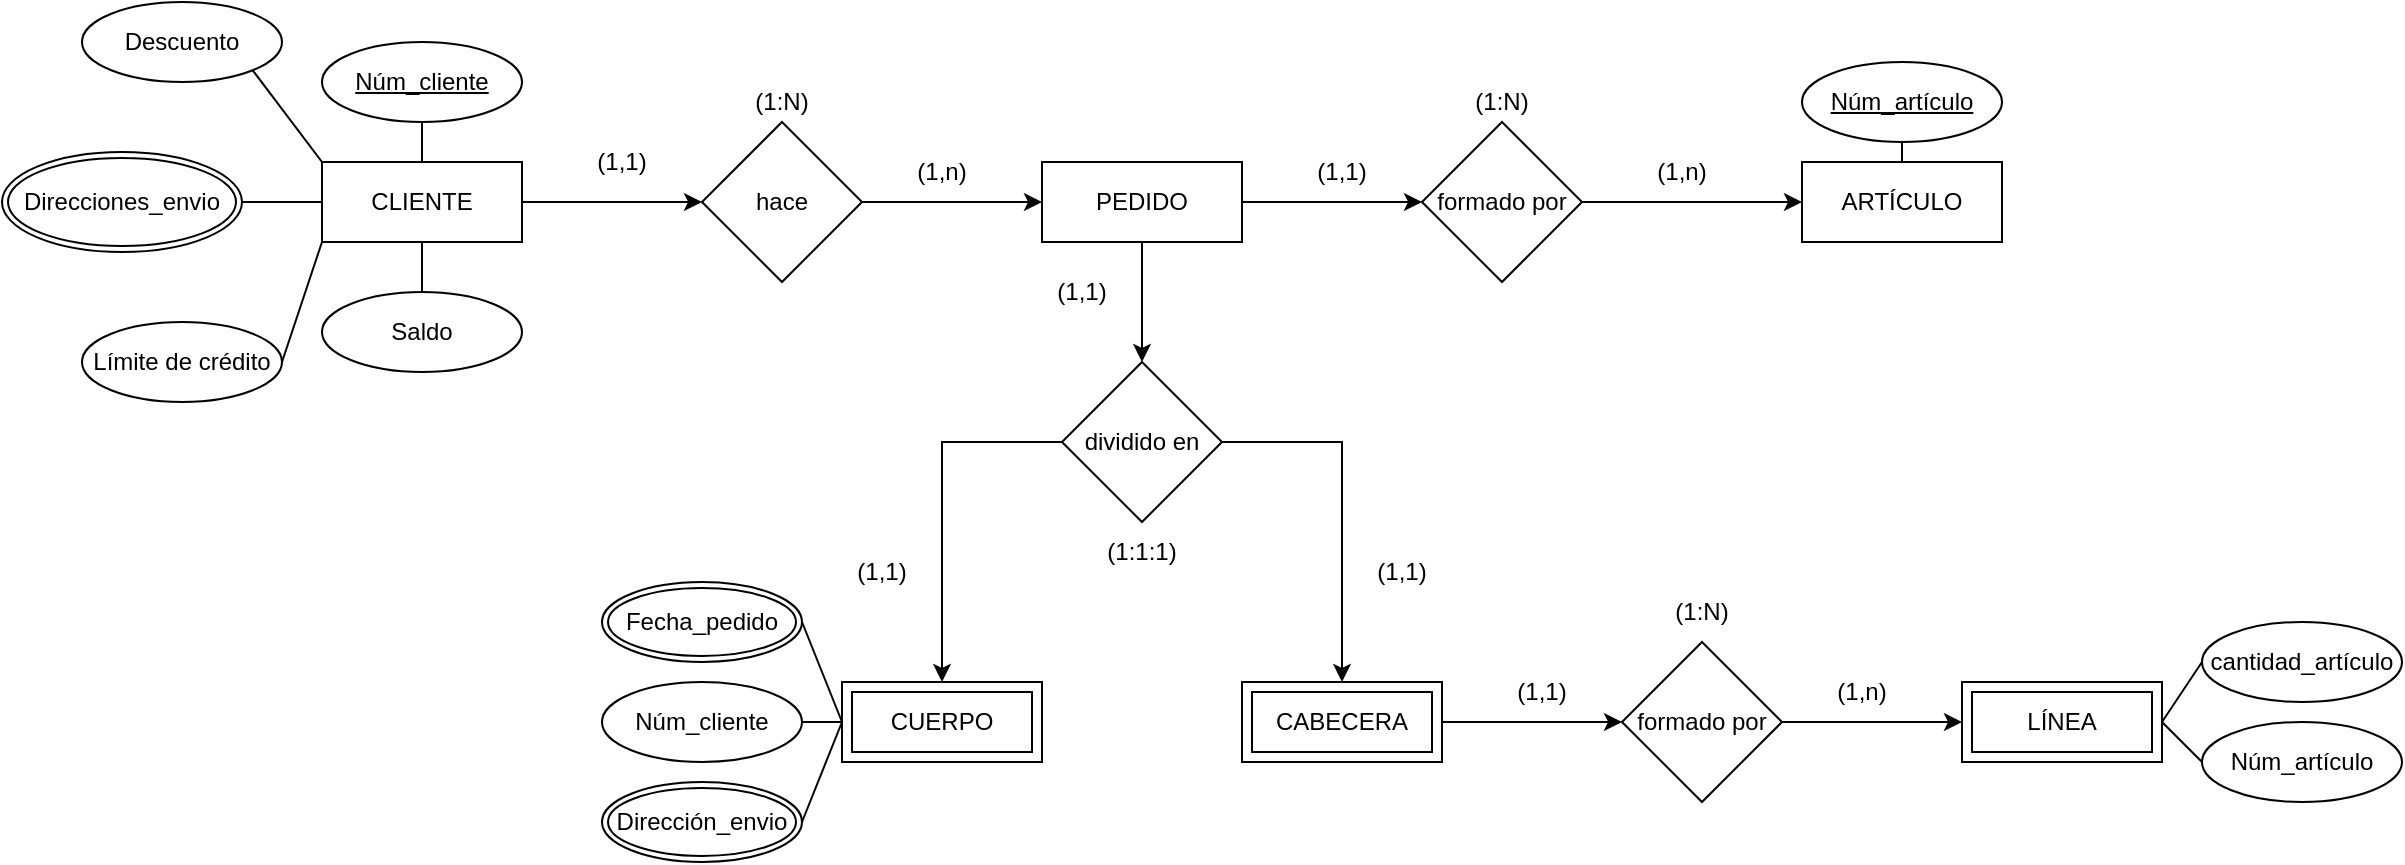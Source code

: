 <mxfile version="22.0.0" type="device">
  <diagram name="Página-1" id="xNTJy114UqSoam2ujVAx">
    <mxGraphModel dx="968" dy="2036" grid="1" gridSize="10" guides="1" tooltips="1" connect="1" arrows="1" fold="1" page="1" pageScale="1" pageWidth="827" pageHeight="1169" math="0" shadow="0">
      <root>
        <mxCell id="0" />
        <mxCell id="1" parent="0" />
        <mxCell id="fsVwedH71_2eQkZKi9tG-8" value="" style="edgeStyle=orthogonalEdgeStyle;rounded=0;orthogonalLoop=1;jettySize=auto;html=1;" parent="1" source="fsVwedH71_2eQkZKi9tG-1" target="fsVwedH71_2eQkZKi9tG-7" edge="1">
          <mxGeometry relative="1" as="geometry" />
        </mxCell>
        <mxCell id="fsVwedH71_2eQkZKi9tG-1" value="CLIENTE" style="whiteSpace=wrap;html=1;align=center;" parent="1" vertex="1">
          <mxGeometry x="220" y="60" width="100" height="40" as="geometry" />
        </mxCell>
        <mxCell id="fsVwedH71_2eQkZKi9tG-2" value="ARTÍCULO" style="whiteSpace=wrap;html=1;align=center;" parent="1" vertex="1">
          <mxGeometry x="960" y="60" width="100" height="40" as="geometry" />
        </mxCell>
        <mxCell id="fsVwedH71_2eQkZKi9tG-11" value="" style="edgeStyle=orthogonalEdgeStyle;rounded=0;orthogonalLoop=1;jettySize=auto;html=1;" parent="1" source="fsVwedH71_2eQkZKi9tG-3" target="fsVwedH71_2eQkZKi9tG-10" edge="1">
          <mxGeometry relative="1" as="geometry" />
        </mxCell>
        <mxCell id="fsVwedH71_2eQkZKi9tG-14" value="" style="edgeStyle=orthogonalEdgeStyle;rounded=0;orthogonalLoop=1;jettySize=auto;html=1;" parent="1" source="fsVwedH71_2eQkZKi9tG-3" target="fsVwedH71_2eQkZKi9tG-13" edge="1">
          <mxGeometry relative="1" as="geometry" />
        </mxCell>
        <mxCell id="fsVwedH71_2eQkZKi9tG-3" value="PEDIDO" style="whiteSpace=wrap;html=1;align=center;" parent="1" vertex="1">
          <mxGeometry x="580" y="60" width="100" height="40" as="geometry" />
        </mxCell>
        <mxCell id="0murmeULbnigs43ZNuPF-4" value="" style="edgeStyle=orthogonalEdgeStyle;rounded=0;orthogonalLoop=1;jettySize=auto;html=1;" parent="1" source="fsVwedH71_2eQkZKi9tG-4" target="0murmeULbnigs43ZNuPF-3" edge="1">
          <mxGeometry relative="1" as="geometry" />
        </mxCell>
        <mxCell id="fsVwedH71_2eQkZKi9tG-4" value="CABECERA" style="shape=ext;margin=3;double=1;whiteSpace=wrap;html=1;align=center;" parent="1" vertex="1">
          <mxGeometry x="680" y="320" width="100" height="40" as="geometry" />
        </mxCell>
        <mxCell id="fsVwedH71_2eQkZKi9tG-5" value="CUERPO" style="shape=ext;margin=3;double=1;whiteSpace=wrap;html=1;align=center;" parent="1" vertex="1">
          <mxGeometry x="480" y="320" width="100" height="40" as="geometry" />
        </mxCell>
        <mxCell id="fsVwedH71_2eQkZKi9tG-9" value="" style="edgeStyle=orthogonalEdgeStyle;rounded=0;orthogonalLoop=1;jettySize=auto;html=1;" parent="1" source="fsVwedH71_2eQkZKi9tG-7" target="fsVwedH71_2eQkZKi9tG-3" edge="1">
          <mxGeometry relative="1" as="geometry" />
        </mxCell>
        <mxCell id="fsVwedH71_2eQkZKi9tG-7" value="hace" style="rhombus;whiteSpace=wrap;html=1;" parent="1" vertex="1">
          <mxGeometry x="410" y="40" width="80" height="80" as="geometry" />
        </mxCell>
        <mxCell id="fsVwedH71_2eQkZKi9tG-12" value="" style="edgeStyle=orthogonalEdgeStyle;rounded=0;orthogonalLoop=1;jettySize=auto;html=1;" parent="1" source="fsVwedH71_2eQkZKi9tG-10" target="fsVwedH71_2eQkZKi9tG-2" edge="1">
          <mxGeometry relative="1" as="geometry" />
        </mxCell>
        <mxCell id="fsVwedH71_2eQkZKi9tG-10" value="formado por " style="rhombus;whiteSpace=wrap;html=1;" parent="1" vertex="1">
          <mxGeometry x="770" y="40" width="80" height="80" as="geometry" />
        </mxCell>
        <mxCell id="fsVwedH71_2eQkZKi9tG-15" style="edgeStyle=orthogonalEdgeStyle;rounded=0;orthogonalLoop=1;jettySize=auto;html=1;exitX=0;exitY=0.5;exitDx=0;exitDy=0;entryX=0.5;entryY=0;entryDx=0;entryDy=0;" parent="1" source="fsVwedH71_2eQkZKi9tG-13" target="fsVwedH71_2eQkZKi9tG-5" edge="1">
          <mxGeometry relative="1" as="geometry" />
        </mxCell>
        <mxCell id="fsVwedH71_2eQkZKi9tG-16" style="edgeStyle=orthogonalEdgeStyle;rounded=0;orthogonalLoop=1;jettySize=auto;html=1;exitX=1;exitY=0.5;exitDx=0;exitDy=0;entryX=0.5;entryY=0;entryDx=0;entryDy=0;" parent="1" source="fsVwedH71_2eQkZKi9tG-13" target="fsVwedH71_2eQkZKi9tG-4" edge="1">
          <mxGeometry relative="1" as="geometry" />
        </mxCell>
        <mxCell id="fsVwedH71_2eQkZKi9tG-13" value="dividido en" style="rhombus;whiteSpace=wrap;html=1;" parent="1" vertex="1">
          <mxGeometry x="590" y="160" width="80" height="80" as="geometry" />
        </mxCell>
        <mxCell id="fsVwedH71_2eQkZKi9tG-17" value="Núm_cliente" style="ellipse;whiteSpace=wrap;html=1;align=center;fontStyle=4;" parent="1" vertex="1">
          <mxGeometry x="220" width="100" height="40" as="geometry" />
        </mxCell>
        <mxCell id="fsVwedH71_2eQkZKi9tG-19" value="Núm_artículo" style="ellipse;whiteSpace=wrap;html=1;align=center;fontStyle=4;" parent="1" vertex="1">
          <mxGeometry x="960" y="10" width="100" height="40" as="geometry" />
        </mxCell>
        <mxCell id="fsVwedH71_2eQkZKi9tG-20" value="Direcciones_envio" style="ellipse;shape=doubleEllipse;margin=3;whiteSpace=wrap;html=1;align=center;" parent="1" vertex="1">
          <mxGeometry x="60" y="55" width="120" height="50" as="geometry" />
        </mxCell>
        <mxCell id="fsVwedH71_2eQkZKi9tG-22" value="Saldo" style="ellipse;whiteSpace=wrap;html=1;align=center;" parent="1" vertex="1">
          <mxGeometry x="220" y="125" width="100" height="40" as="geometry" />
        </mxCell>
        <mxCell id="fsVwedH71_2eQkZKi9tG-24" value="Límite de crédito" style="ellipse;whiteSpace=wrap;html=1;align=center;" parent="1" vertex="1">
          <mxGeometry x="100" y="140" width="100" height="40" as="geometry" />
        </mxCell>
        <mxCell id="fsVwedH71_2eQkZKi9tG-25" value="Descuento" style="ellipse;whiteSpace=wrap;html=1;align=center;" parent="1" vertex="1">
          <mxGeometry x="100" y="-20" width="100" height="40" as="geometry" />
        </mxCell>
        <mxCell id="fsVwedH71_2eQkZKi9tG-26" value="" style="endArrow=none;html=1;rounded=0;entryX=0.5;entryY=0;entryDx=0;entryDy=0;exitX=0.5;exitY=1;exitDx=0;exitDy=0;" parent="1" source="fsVwedH71_2eQkZKi9tG-1" target="fsVwedH71_2eQkZKi9tG-22" edge="1">
          <mxGeometry width="50" height="50" relative="1" as="geometry">
            <mxPoint x="300" y="100" as="sourcePoint" />
            <mxPoint x="350" y="50" as="targetPoint" />
          </mxGeometry>
        </mxCell>
        <mxCell id="fsVwedH71_2eQkZKi9tG-27" value="" style="endArrow=none;html=1;rounded=0;entryX=0.5;entryY=1;entryDx=0;entryDy=0;exitX=0.5;exitY=0;exitDx=0;exitDy=0;" parent="1" source="fsVwedH71_2eQkZKi9tG-1" target="fsVwedH71_2eQkZKi9tG-17" edge="1">
          <mxGeometry width="50" height="50" relative="1" as="geometry">
            <mxPoint x="310" y="110" as="sourcePoint" />
            <mxPoint x="360" y="60" as="targetPoint" />
          </mxGeometry>
        </mxCell>
        <mxCell id="fsVwedH71_2eQkZKi9tG-28" value="" style="endArrow=none;html=1;rounded=0;entryX=1;entryY=0.5;entryDx=0;entryDy=0;exitX=0;exitY=0.5;exitDx=0;exitDy=0;" parent="1" source="fsVwedH71_2eQkZKi9tG-1" target="fsVwedH71_2eQkZKi9tG-20" edge="1">
          <mxGeometry width="50" height="50" relative="1" as="geometry">
            <mxPoint x="320" y="120" as="sourcePoint" />
            <mxPoint x="210" y="80" as="targetPoint" />
          </mxGeometry>
        </mxCell>
        <mxCell id="fsVwedH71_2eQkZKi9tG-29" value="" style="endArrow=none;html=1;rounded=0;entryX=0;entryY=0.5;entryDx=0;entryDy=0;exitX=1;exitY=0.5;exitDx=0;exitDy=0;" parent="1" source="fsVwedH71_2eQkZKi9tG-33" target="fsVwedH71_2eQkZKi9tG-5" edge="1">
          <mxGeometry width="50" height="50" relative="1" as="geometry">
            <mxPoint x="467.32" y="440" as="sourcePoint" />
            <mxPoint x="432.675" y="495.858" as="targetPoint" />
          </mxGeometry>
        </mxCell>
        <mxCell id="fsVwedH71_2eQkZKi9tG-30" value="" style="endArrow=none;html=1;rounded=0;entryX=1;entryY=1;entryDx=0;entryDy=0;exitX=0;exitY=0;exitDx=0;exitDy=0;" parent="1" source="fsVwedH71_2eQkZKi9tG-1" target="fsVwedH71_2eQkZKi9tG-25" edge="1">
          <mxGeometry width="50" height="50" relative="1" as="geometry">
            <mxPoint x="340" y="140" as="sourcePoint" />
            <mxPoint x="390" y="90" as="targetPoint" />
          </mxGeometry>
        </mxCell>
        <mxCell id="fsVwedH71_2eQkZKi9tG-31" value="Núm_cliente" style="ellipse;whiteSpace=wrap;html=1;align=center;" parent="1" vertex="1">
          <mxGeometry x="360" y="320" width="100" height="40" as="geometry" />
        </mxCell>
        <mxCell id="fsVwedH71_2eQkZKi9tG-33" value="Fecha_pedido" style="ellipse;shape=doubleEllipse;margin=3;whiteSpace=wrap;html=1;align=center;" parent="1" vertex="1">
          <mxGeometry x="360" y="270" width="100" height="40" as="geometry" />
        </mxCell>
        <mxCell id="fsVwedH71_2eQkZKi9tG-35" value="Dirección_envio" style="ellipse;shape=doubleEllipse;margin=3;whiteSpace=wrap;html=1;align=center;" parent="1" vertex="1">
          <mxGeometry x="360" y="370" width="100" height="40" as="geometry" />
        </mxCell>
        <mxCell id="fsVwedH71_2eQkZKi9tG-36" value="" style="endArrow=none;html=1;rounded=0;entryX=0;entryY=0.5;entryDx=0;entryDy=0;exitX=1;exitY=0.5;exitDx=0;exitDy=0;" parent="1" source="fsVwedH71_2eQkZKi9tG-31" target="fsVwedH71_2eQkZKi9tG-5" edge="1">
          <mxGeometry width="50" height="50" relative="1" as="geometry">
            <mxPoint x="477.32" y="450" as="sourcePoint" />
            <mxPoint x="442.675" y="505.858" as="targetPoint" />
          </mxGeometry>
        </mxCell>
        <mxCell id="fsVwedH71_2eQkZKi9tG-37" value="" style="endArrow=none;html=1;rounded=0;entryX=0;entryY=0.5;entryDx=0;entryDy=0;exitX=1;exitY=0.5;exitDx=0;exitDy=0;" parent="1" source="fsVwedH71_2eQkZKi9tG-35" target="fsVwedH71_2eQkZKi9tG-5" edge="1">
          <mxGeometry width="50" height="50" relative="1" as="geometry">
            <mxPoint x="487.32" y="460" as="sourcePoint" />
            <mxPoint x="452.675" y="515.858" as="targetPoint" />
          </mxGeometry>
        </mxCell>
        <mxCell id="fsVwedH71_2eQkZKi9tG-38" value="Núm_artículo" style="ellipse;whiteSpace=wrap;html=1;align=center;" parent="1" vertex="1">
          <mxGeometry x="1160" y="340" width="100" height="40" as="geometry" />
        </mxCell>
        <mxCell id="fsVwedH71_2eQkZKi9tG-39" value="cantidad_artículo" style="ellipse;whiteSpace=wrap;html=1;align=center;" parent="1" vertex="1">
          <mxGeometry x="1160" y="290" width="100" height="40" as="geometry" />
        </mxCell>
        <mxCell id="0murmeULbnigs43ZNuPF-6" value="" style="edgeStyle=orthogonalEdgeStyle;rounded=0;orthogonalLoop=1;jettySize=auto;html=1;" parent="1" source="0murmeULbnigs43ZNuPF-3" target="0murmeULbnigs43ZNuPF-5" edge="1">
          <mxGeometry relative="1" as="geometry" />
        </mxCell>
        <mxCell id="0murmeULbnigs43ZNuPF-3" value="formado por " style="rhombus;whiteSpace=wrap;html=1;" parent="1" vertex="1">
          <mxGeometry x="870" y="300" width="80" height="80" as="geometry" />
        </mxCell>
        <mxCell id="0murmeULbnigs43ZNuPF-5" value="LÍNEA" style="shape=ext;margin=3;double=1;whiteSpace=wrap;html=1;align=center;" parent="1" vertex="1">
          <mxGeometry x="1040" y="320" width="100" height="40" as="geometry" />
        </mxCell>
        <mxCell id="53pOqNGCKk3LVt4V6sUt-1" value="" style="endArrow=none;html=1;rounded=0;entryX=0.5;entryY=1;entryDx=0;entryDy=0;exitX=0.5;exitY=0;exitDx=0;exitDy=0;" edge="1" parent="1" source="fsVwedH71_2eQkZKi9tG-2" target="fsVwedH71_2eQkZKi9tG-19">
          <mxGeometry width="50" height="50" relative="1" as="geometry">
            <mxPoint x="470" y="400" as="sourcePoint" />
            <mxPoint x="490" y="350" as="targetPoint" />
          </mxGeometry>
        </mxCell>
        <mxCell id="53pOqNGCKk3LVt4V6sUt-2" value="" style="endArrow=none;html=1;rounded=0;entryX=0;entryY=0.5;entryDx=0;entryDy=0;exitX=1;exitY=0.5;exitDx=0;exitDy=0;" edge="1" parent="1" source="0murmeULbnigs43ZNuPF-5" target="fsVwedH71_2eQkZKi9tG-39">
          <mxGeometry width="50" height="50" relative="1" as="geometry">
            <mxPoint x="480" y="410" as="sourcePoint" />
            <mxPoint x="500" y="360" as="targetPoint" />
          </mxGeometry>
        </mxCell>
        <mxCell id="53pOqNGCKk3LVt4V6sUt-3" value="" style="endArrow=none;html=1;rounded=0;exitX=1;exitY=0.5;exitDx=0;exitDy=0;entryX=0;entryY=0.5;entryDx=0;entryDy=0;" edge="1" parent="1" source="0murmeULbnigs43ZNuPF-5" target="fsVwedH71_2eQkZKi9tG-38">
          <mxGeometry width="50" height="50" relative="1" as="geometry">
            <mxPoint x="490" y="420" as="sourcePoint" />
            <mxPoint x="510" y="370" as="targetPoint" />
          </mxGeometry>
        </mxCell>
        <mxCell id="53pOqNGCKk3LVt4V6sUt-4" value="" style="endArrow=none;html=1;rounded=0;entryX=0;entryY=1;entryDx=0;entryDy=0;exitX=1;exitY=0.5;exitDx=0;exitDy=0;" edge="1" parent="1" source="fsVwedH71_2eQkZKi9tG-24" target="fsVwedH71_2eQkZKi9tG-1">
          <mxGeometry width="50" height="50" relative="1" as="geometry">
            <mxPoint x="230" y="90" as="sourcePoint" />
            <mxPoint x="190" y="90" as="targetPoint" />
          </mxGeometry>
        </mxCell>
        <mxCell id="53pOqNGCKk3LVt4V6sUt-5" value="(1,1)" style="text;html=1;strokeColor=none;fillColor=none;align=center;verticalAlign=middle;whiteSpace=wrap;rounded=0;" vertex="1" parent="1">
          <mxGeometry x="730" y="250" width="60" height="30" as="geometry" />
        </mxCell>
        <mxCell id="53pOqNGCKk3LVt4V6sUt-6" value="(1,1)" style="text;html=1;strokeColor=none;fillColor=none;align=center;verticalAlign=middle;whiteSpace=wrap;rounded=0;" vertex="1" parent="1">
          <mxGeometry x="470" y="250" width="60" height="30" as="geometry" />
        </mxCell>
        <mxCell id="53pOqNGCKk3LVt4V6sUt-7" value="(1,1)" style="text;html=1;strokeColor=none;fillColor=none;align=center;verticalAlign=middle;whiteSpace=wrap;rounded=0;" vertex="1" parent="1">
          <mxGeometry x="570" y="110" width="60" height="30" as="geometry" />
        </mxCell>
        <mxCell id="53pOqNGCKk3LVt4V6sUt-8" value="(1,1)" style="text;html=1;strokeColor=none;fillColor=none;align=center;verticalAlign=middle;whiteSpace=wrap;rounded=0;" vertex="1" parent="1">
          <mxGeometry x="800" y="310" width="60" height="30" as="geometry" />
        </mxCell>
        <mxCell id="53pOqNGCKk3LVt4V6sUt-9" value="(1,n)" style="text;html=1;strokeColor=none;fillColor=none;align=center;verticalAlign=middle;whiteSpace=wrap;rounded=0;" vertex="1" parent="1">
          <mxGeometry x="960" y="310" width="60" height="30" as="geometry" />
        </mxCell>
        <mxCell id="53pOqNGCKk3LVt4V6sUt-10" value="(1:N)" style="text;html=1;strokeColor=none;fillColor=none;align=center;verticalAlign=middle;whiteSpace=wrap;rounded=0;" vertex="1" parent="1">
          <mxGeometry x="880" y="270" width="60" height="30" as="geometry" />
        </mxCell>
        <mxCell id="53pOqNGCKk3LVt4V6sUt-11" value="(1:1:1)" style="text;html=1;strokeColor=none;fillColor=none;align=center;verticalAlign=middle;whiteSpace=wrap;rounded=0;" vertex="1" parent="1">
          <mxGeometry x="600" y="240" width="60" height="30" as="geometry" />
        </mxCell>
        <mxCell id="53pOqNGCKk3LVt4V6sUt-12" value="(1,1)" style="text;html=1;strokeColor=none;fillColor=none;align=center;verticalAlign=middle;whiteSpace=wrap;rounded=0;" vertex="1" parent="1">
          <mxGeometry x="700" y="50" width="60" height="30" as="geometry" />
        </mxCell>
        <mxCell id="53pOqNGCKk3LVt4V6sUt-13" value="(1,n)" style="text;html=1;strokeColor=none;fillColor=none;align=center;verticalAlign=middle;whiteSpace=wrap;rounded=0;" vertex="1" parent="1">
          <mxGeometry x="870" y="50" width="60" height="30" as="geometry" />
        </mxCell>
        <mxCell id="53pOqNGCKk3LVt4V6sUt-14" value="(1:N)" style="text;html=1;strokeColor=none;fillColor=none;align=center;verticalAlign=middle;whiteSpace=wrap;rounded=0;" vertex="1" parent="1">
          <mxGeometry x="780" y="15" width="60" height="30" as="geometry" />
        </mxCell>
        <mxCell id="53pOqNGCKk3LVt4V6sUt-15" value="(1,n)" style="text;html=1;strokeColor=none;fillColor=none;align=center;verticalAlign=middle;whiteSpace=wrap;rounded=0;" vertex="1" parent="1">
          <mxGeometry x="500" y="50" width="60" height="30" as="geometry" />
        </mxCell>
        <mxCell id="53pOqNGCKk3LVt4V6sUt-16" value="(1,1)" style="text;html=1;strokeColor=none;fillColor=none;align=center;verticalAlign=middle;whiteSpace=wrap;rounded=0;" vertex="1" parent="1">
          <mxGeometry x="340" y="45" width="60" height="30" as="geometry" />
        </mxCell>
        <mxCell id="53pOqNGCKk3LVt4V6sUt-17" value="(1:N)" style="text;html=1;strokeColor=none;fillColor=none;align=center;verticalAlign=middle;whiteSpace=wrap;rounded=0;" vertex="1" parent="1">
          <mxGeometry x="420" y="15" width="60" height="30" as="geometry" />
        </mxCell>
      </root>
    </mxGraphModel>
  </diagram>
</mxfile>
